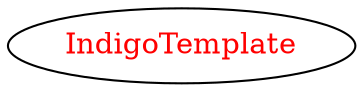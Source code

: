 digraph dependencyGraph {
 concentrate=true;
 ranksep="2.0";
 rankdir="LR"; 
 splines="ortho";
"IndigoTemplate" [fontcolor="red"];
}